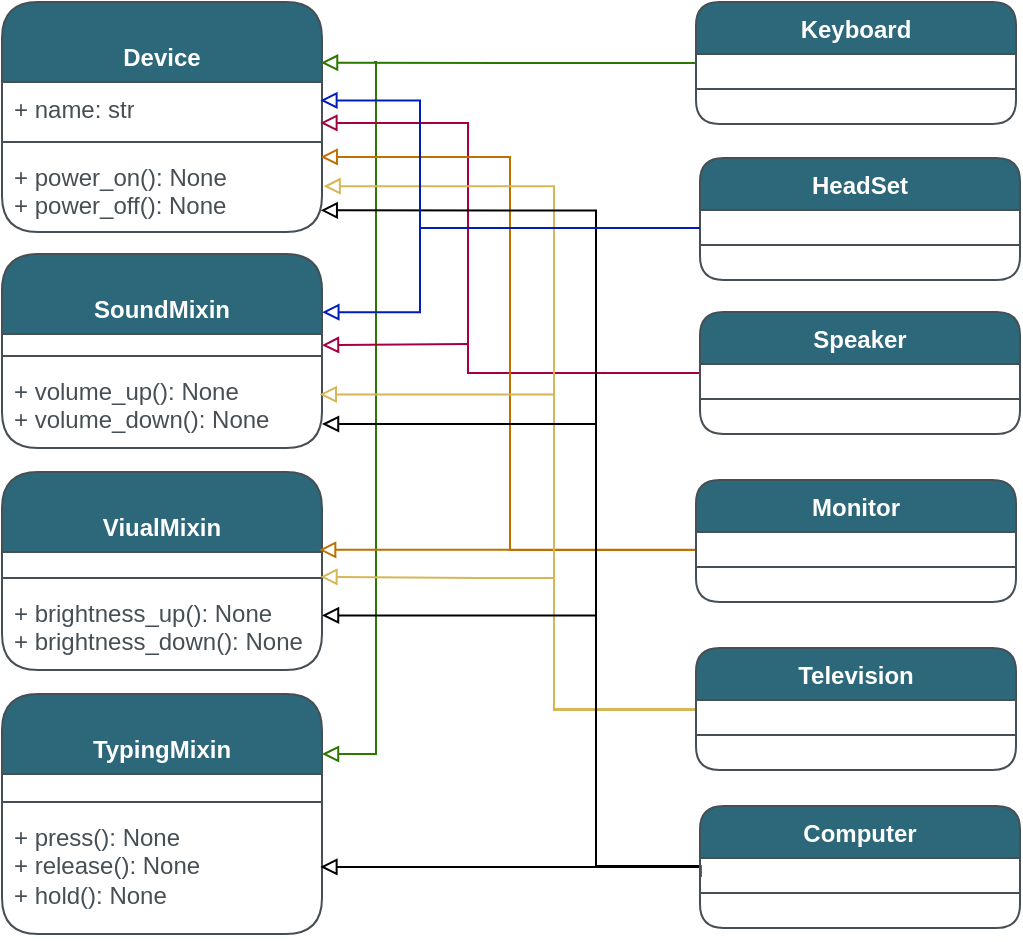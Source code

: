 <mxfile version="21.7.5" type="device">
  <diagram id="C5RBs43oDa-KdzZeNtuy" name="Page-1">
    <mxGraphModel dx="1168" dy="670" grid="0" gridSize="10" guides="1" tooltips="1" connect="1" arrows="1" fold="1" page="1" pageScale="1" pageWidth="827" pageHeight="1169" math="0" shadow="0">
      <root>
        <mxCell id="WIyWlLk6GJQsqaUBKTNV-0" />
        <mxCell id="WIyWlLk6GJQsqaUBKTNV-1" parent="WIyWlLk6GJQsqaUBKTNV-0" />
        <mxCell id="tw6A6XU--vAwcZ3afUkT-0" value="&lt;br&gt;Device" style="swimlane;fontStyle=1;align=center;verticalAlign=top;childLayout=stackLayout;horizontal=1;startSize=40;horizontalStack=0;resizeParent=1;resizeParentMax=0;resizeLast=0;collapsible=1;marginBottom=0;whiteSpace=wrap;html=1;strokeColor=#464F55;fontColor=#FFFFFF;fillColor=#2C6879;rounded=1;labelBackgroundColor=none;" parent="WIyWlLk6GJQsqaUBKTNV-1" vertex="1">
          <mxGeometry x="211" y="100" width="160" height="115" as="geometry">
            <mxRectangle x="330" y="270" width="120" height="40" as="alternateBounds" />
          </mxGeometry>
        </mxCell>
        <mxCell id="tw6A6XU--vAwcZ3afUkT-1" value="+ name: str" style="text;strokeColor=none;fillColor=none;align=left;verticalAlign=top;spacingLeft=4;spacingRight=4;overflow=hidden;rotatable=0;points=[[0,0.5],[1,0.5]];portConstraint=eastwest;whiteSpace=wrap;html=1;fontColor=#464F55;rounded=1;labelBackgroundColor=none;" parent="tw6A6XU--vAwcZ3afUkT-0" vertex="1">
          <mxGeometry y="40" width="160" height="26" as="geometry" />
        </mxCell>
        <mxCell id="tw6A6XU--vAwcZ3afUkT-2" value="" style="line;strokeWidth=1;fillColor=none;align=left;verticalAlign=middle;spacingTop=-1;spacingLeft=3;spacingRight=3;rotatable=0;labelPosition=right;points=[];portConstraint=eastwest;strokeColor=#464F55;fontColor=#1A1A1A;rounded=1;labelBackgroundColor=none;" parent="tw6A6XU--vAwcZ3afUkT-0" vertex="1">
          <mxGeometry y="66" width="160" height="8" as="geometry" />
        </mxCell>
        <mxCell id="tw6A6XU--vAwcZ3afUkT-3" value="+ power_on(): None&lt;br&gt;+ power_off(): None&lt;br&gt;" style="text;strokeColor=none;fillColor=none;align=left;verticalAlign=top;spacingLeft=4;spacingRight=4;overflow=hidden;rotatable=0;points=[[0,0.5],[1,0.5]];portConstraint=eastwest;whiteSpace=wrap;html=1;fontColor=#464F55;rounded=1;labelBackgroundColor=none;" parent="tw6A6XU--vAwcZ3afUkT-0" vertex="1">
          <mxGeometry y="74" width="160" height="41" as="geometry" />
        </mxCell>
        <mxCell id="9l6xNCogAH6y9mCGIN2j-26" style="rounded=0;orthogonalLoop=1;jettySize=auto;html=1;entryX=0.997;entryY=0.264;entryDx=0;entryDy=0;entryPerimeter=0;edgeStyle=orthogonalEdgeStyle;fillColor=#60a917;strokeColor=#2D7600;endArrow=block;endFill=0;" edge="1" parent="WIyWlLk6GJQsqaUBKTNV-1" source="KiHX8-XKrsxVyU1DHedz-0" target="tw6A6XU--vAwcZ3afUkT-0">
          <mxGeometry relative="1" as="geometry">
            <mxPoint x="371" y="131" as="targetPoint" />
            <Array as="points" />
          </mxGeometry>
        </mxCell>
        <mxCell id="9l6xNCogAH6y9mCGIN2j-27" style="rounded=0;orthogonalLoop=1;jettySize=auto;html=1;entryX=1;entryY=0.25;entryDx=0;entryDy=0;edgeStyle=orthogonalEdgeStyle;fillColor=#60a917;strokeColor=#2D7600;endArrow=block;endFill=0;" edge="1" parent="WIyWlLk6GJQsqaUBKTNV-1" target="9l6xNCogAH6y9mCGIN2j-9">
          <mxGeometry relative="1" as="geometry">
            <mxPoint x="380.714" y="179.286" as="targetPoint" />
            <mxPoint x="397" y="130" as="sourcePoint" />
            <Array as="points">
              <mxPoint x="398" y="476" />
            </Array>
          </mxGeometry>
        </mxCell>
        <mxCell id="KiHX8-XKrsxVyU1DHedz-0" value="Keyboard" style="swimlane;fontStyle=1;align=center;verticalAlign=top;childLayout=stackLayout;horizontal=1;startSize=26;horizontalStack=0;resizeParent=1;resizeParentMax=0;resizeLast=0;collapsible=1;marginBottom=0;whiteSpace=wrap;html=1;strokeColor=#464F55;fontColor=#FFFFFF;fillColor=#2C6879;rounded=1;labelBackgroundColor=none;" parent="WIyWlLk6GJQsqaUBKTNV-1" vertex="1">
          <mxGeometry x="558" y="100" width="160" height="61" as="geometry">
            <mxRectangle x="330" y="270" width="120" height="40" as="alternateBounds" />
          </mxGeometry>
        </mxCell>
        <mxCell id="KiHX8-XKrsxVyU1DHedz-2" value="" style="line;strokeWidth=1;fillColor=none;align=left;verticalAlign=middle;spacingTop=-1;spacingLeft=3;spacingRight=3;rotatable=0;labelPosition=right;points=[];portConstraint=eastwest;strokeColor=#464F55;fontColor=#1A1A1A;rounded=1;labelBackgroundColor=none;" parent="KiHX8-XKrsxVyU1DHedz-0" vertex="1">
          <mxGeometry y="26" width="160" height="35" as="geometry" />
        </mxCell>
        <mxCell id="9l6xNCogAH6y9mCGIN2j-0" value="&lt;br&gt;ViualMixin" style="swimlane;fontStyle=1;align=center;verticalAlign=top;childLayout=stackLayout;horizontal=1;startSize=40;horizontalStack=0;resizeParent=1;resizeParentMax=0;resizeLast=0;collapsible=1;marginBottom=0;whiteSpace=wrap;html=1;strokeColor=#464F55;fontColor=#FFFFFF;fillColor=#2C6879;rounded=1;labelBackgroundColor=none;" vertex="1" parent="WIyWlLk6GJQsqaUBKTNV-1">
          <mxGeometry x="211" y="335" width="160" height="99" as="geometry">
            <mxRectangle x="330" y="270" width="120" height="40" as="alternateBounds" />
          </mxGeometry>
        </mxCell>
        <mxCell id="9l6xNCogAH6y9mCGIN2j-1" value="&amp;nbsp;" style="text;strokeColor=none;fillColor=none;align=left;verticalAlign=top;spacingLeft=4;spacingRight=4;overflow=hidden;rotatable=0;points=[[0,0.5],[1,0.5]];portConstraint=eastwest;whiteSpace=wrap;html=1;fontColor=#464F55;rounded=1;labelBackgroundColor=none;" vertex="1" parent="9l6xNCogAH6y9mCGIN2j-0">
          <mxGeometry y="40" width="160" height="9" as="geometry" />
        </mxCell>
        <mxCell id="9l6xNCogAH6y9mCGIN2j-2" value="" style="line;strokeWidth=1;fillColor=none;align=left;verticalAlign=middle;spacingTop=-1;spacingLeft=3;spacingRight=3;rotatable=0;labelPosition=right;points=[];portConstraint=eastwest;strokeColor=#464F55;fontColor=#1A1A1A;rounded=1;labelBackgroundColor=none;" vertex="1" parent="9l6xNCogAH6y9mCGIN2j-0">
          <mxGeometry y="49" width="160" height="8" as="geometry" />
        </mxCell>
        <mxCell id="9l6xNCogAH6y9mCGIN2j-3" value="+ brightness_up(): None&lt;br&gt;+ brightness_down(): None" style="text;strokeColor=none;fillColor=none;align=left;verticalAlign=top;spacingLeft=4;spacingRight=4;overflow=hidden;rotatable=0;points=[[0,0.5],[1,0.5]];portConstraint=eastwest;whiteSpace=wrap;html=1;fontColor=#464F55;rounded=1;labelBackgroundColor=none;" vertex="1" parent="9l6xNCogAH6y9mCGIN2j-0">
          <mxGeometry y="57" width="160" height="42" as="geometry" />
        </mxCell>
        <mxCell id="9l6xNCogAH6y9mCGIN2j-4" value="&lt;br&gt;SoundMixin" style="swimlane;fontStyle=1;align=center;verticalAlign=top;childLayout=stackLayout;horizontal=1;startSize=40;horizontalStack=0;resizeParent=1;resizeParentMax=0;resizeLast=0;collapsible=1;marginBottom=0;whiteSpace=wrap;html=1;strokeColor=#464F55;fontColor=#FFFFFF;fillColor=#2C6879;rounded=1;labelBackgroundColor=none;" vertex="1" parent="WIyWlLk6GJQsqaUBKTNV-1">
          <mxGeometry x="211" y="226" width="160" height="97" as="geometry">
            <mxRectangle x="330" y="270" width="120" height="40" as="alternateBounds" />
          </mxGeometry>
        </mxCell>
        <mxCell id="9l6xNCogAH6y9mCGIN2j-5" value="&amp;nbsp;" style="text;strokeColor=none;fillColor=none;align=left;verticalAlign=top;spacingLeft=4;spacingRight=4;overflow=hidden;rotatable=0;points=[[0,0.5],[1,0.5]];portConstraint=eastwest;whiteSpace=wrap;html=1;fontColor=#464F55;rounded=1;labelBackgroundColor=none;" vertex="1" parent="9l6xNCogAH6y9mCGIN2j-4">
          <mxGeometry y="40" width="160" height="7" as="geometry" />
        </mxCell>
        <mxCell id="9l6xNCogAH6y9mCGIN2j-6" value="" style="line;strokeWidth=1;fillColor=none;align=left;verticalAlign=middle;spacingTop=-1;spacingLeft=3;spacingRight=3;rotatable=0;labelPosition=right;points=[];portConstraint=eastwest;strokeColor=#464F55;fontColor=#1A1A1A;rounded=1;labelBackgroundColor=none;" vertex="1" parent="9l6xNCogAH6y9mCGIN2j-4">
          <mxGeometry y="47" width="160" height="8" as="geometry" />
        </mxCell>
        <mxCell id="9l6xNCogAH6y9mCGIN2j-7" value="+ volume_up(): None&lt;br&gt;+ volume_down(): None" style="text;strokeColor=none;fillColor=none;align=left;verticalAlign=top;spacingLeft=4;spacingRight=4;overflow=hidden;rotatable=0;points=[[0,0.5],[1,0.5]];portConstraint=eastwest;whiteSpace=wrap;html=1;fontColor=#464F55;rounded=1;labelBackgroundColor=none;" vertex="1" parent="9l6xNCogAH6y9mCGIN2j-4">
          <mxGeometry y="55" width="160" height="42" as="geometry" />
        </mxCell>
        <mxCell id="9l6xNCogAH6y9mCGIN2j-9" value="&lt;br&gt;TypingMixin" style="swimlane;fontStyle=1;align=center;verticalAlign=top;childLayout=stackLayout;horizontal=1;startSize=40;horizontalStack=0;resizeParent=1;resizeParentMax=0;resizeLast=0;collapsible=1;marginBottom=0;whiteSpace=wrap;html=1;strokeColor=#464F55;fontColor=#FFFFFF;fillColor=#2C6879;rounded=1;labelBackgroundColor=none;" vertex="1" parent="WIyWlLk6GJQsqaUBKTNV-1">
          <mxGeometry x="211" y="446" width="160" height="120" as="geometry">
            <mxRectangle x="330" y="270" width="120" height="40" as="alternateBounds" />
          </mxGeometry>
        </mxCell>
        <mxCell id="9l6xNCogAH6y9mCGIN2j-10" value="&amp;nbsp;" style="text;strokeColor=none;fillColor=none;align=left;verticalAlign=top;spacingLeft=4;spacingRight=4;overflow=hidden;rotatable=0;points=[[0,0.5],[1,0.5]];portConstraint=eastwest;whiteSpace=wrap;html=1;fontColor=#464F55;rounded=1;labelBackgroundColor=none;" vertex="1" parent="9l6xNCogAH6y9mCGIN2j-9">
          <mxGeometry y="40" width="160" height="10" as="geometry" />
        </mxCell>
        <mxCell id="9l6xNCogAH6y9mCGIN2j-11" value="" style="line;strokeWidth=1;fillColor=none;align=left;verticalAlign=middle;spacingTop=-1;spacingLeft=3;spacingRight=3;rotatable=0;labelPosition=right;points=[];portConstraint=eastwest;strokeColor=#464F55;fontColor=#1A1A1A;rounded=1;labelBackgroundColor=none;" vertex="1" parent="9l6xNCogAH6y9mCGIN2j-9">
          <mxGeometry y="50" width="160" height="8" as="geometry" />
        </mxCell>
        <mxCell id="9l6xNCogAH6y9mCGIN2j-12" value="+ press(): None&lt;br&gt;+ release(): None&lt;br&gt;+ hold(): None" style="text;strokeColor=none;fillColor=none;align=left;verticalAlign=top;spacingLeft=4;spacingRight=4;overflow=hidden;rotatable=0;points=[[0,0.5],[1,0.5]];portConstraint=eastwest;whiteSpace=wrap;html=1;fontColor=#464F55;rounded=1;labelBackgroundColor=none;" vertex="1" parent="9l6xNCogAH6y9mCGIN2j-9">
          <mxGeometry y="58" width="160" height="62" as="geometry" />
        </mxCell>
        <mxCell id="9l6xNCogAH6y9mCGIN2j-29" style="rounded=0;orthogonalLoop=1;jettySize=auto;html=1;entryX=1.001;entryY=0.3;entryDx=0;entryDy=0;entryPerimeter=0;edgeStyle=orthogonalEdgeStyle;fillColor=#0050ef;strokeColor=#001DBC;endArrow=block;endFill=0;" edge="1" parent="WIyWlLk6GJQsqaUBKTNV-1" target="9l6xNCogAH6y9mCGIN2j-4">
          <mxGeometry relative="1" as="geometry">
            <mxPoint x="420" y="213" as="sourcePoint" />
            <Array as="points">
              <mxPoint x="420" y="255" />
            </Array>
          </mxGeometry>
        </mxCell>
        <mxCell id="9l6xNCogAH6y9mCGIN2j-13" value="HeadSet" style="swimlane;fontStyle=1;align=center;verticalAlign=top;childLayout=stackLayout;horizontal=1;startSize=26;horizontalStack=0;resizeParent=1;resizeParentMax=0;resizeLast=0;collapsible=1;marginBottom=0;whiteSpace=wrap;html=1;strokeColor=#464F55;fontColor=#FFFFFF;fillColor=#2C6879;rounded=1;labelBackgroundColor=none;" vertex="1" parent="WIyWlLk6GJQsqaUBKTNV-1">
          <mxGeometry x="560" y="178" width="160" height="61" as="geometry">
            <mxRectangle x="330" y="270" width="120" height="40" as="alternateBounds" />
          </mxGeometry>
        </mxCell>
        <mxCell id="9l6xNCogAH6y9mCGIN2j-14" value="" style="line;strokeWidth=1;fillColor=none;align=left;verticalAlign=middle;spacingTop=-1;spacingLeft=3;spacingRight=3;rotatable=0;labelPosition=right;points=[];portConstraint=eastwest;strokeColor=#464F55;fontColor=#1A1A1A;rounded=1;labelBackgroundColor=none;" vertex="1" parent="9l6xNCogAH6y9mCGIN2j-13">
          <mxGeometry y="26" width="160" height="35" as="geometry" />
        </mxCell>
        <mxCell id="9l6xNCogAH6y9mCGIN2j-30" style="rounded=0;orthogonalLoop=1;jettySize=auto;html=1;entryX=0.995;entryY=0.788;entryDx=0;entryDy=0;entryPerimeter=0;exitX=0;exitY=0.5;exitDx=0;exitDy=0;edgeStyle=orthogonalEdgeStyle;fillColor=#d80073;strokeColor=#A50040;endArrow=block;endFill=0;" edge="1" parent="WIyWlLk6GJQsqaUBKTNV-1" source="9l6xNCogAH6y9mCGIN2j-15" target="tw6A6XU--vAwcZ3afUkT-1">
          <mxGeometry relative="1" as="geometry">
            <Array as="points">
              <mxPoint x="444" y="286" />
              <mxPoint x="444" y="161" />
            </Array>
          </mxGeometry>
        </mxCell>
        <mxCell id="9l6xNCogAH6y9mCGIN2j-31" style="rounded=0;orthogonalLoop=1;jettySize=auto;html=1;entryX=1.006;entryY=0.169;entryDx=0;entryDy=0;entryPerimeter=0;edgeStyle=orthogonalEdgeStyle;fillColor=#d80073;strokeColor=#A50040;endArrow=block;endFill=0;" edge="1" parent="WIyWlLk6GJQsqaUBKTNV-1">
          <mxGeometry relative="1" as="geometry">
            <mxPoint x="444" y="271" as="sourcePoint" />
            <mxPoint x="371.0" y="271.563" as="targetPoint" />
            <Array as="points">
              <mxPoint x="443.04" y="271.38" />
              <mxPoint x="424.04" y="271.38" />
            </Array>
          </mxGeometry>
        </mxCell>
        <mxCell id="9l6xNCogAH6y9mCGIN2j-15" value="Speaker" style="swimlane;fontStyle=1;align=center;verticalAlign=top;childLayout=stackLayout;horizontal=1;startSize=26;horizontalStack=0;resizeParent=1;resizeParentMax=0;resizeLast=0;collapsible=1;marginBottom=0;whiteSpace=wrap;html=1;strokeColor=#464F55;fontColor=#FFFFFF;fillColor=#2C6879;rounded=1;labelBackgroundColor=none;" vertex="1" parent="WIyWlLk6GJQsqaUBKTNV-1">
          <mxGeometry x="560" y="255" width="160" height="61" as="geometry">
            <mxRectangle x="330" y="270" width="120" height="40" as="alternateBounds" />
          </mxGeometry>
        </mxCell>
        <mxCell id="9l6xNCogAH6y9mCGIN2j-16" value="" style="line;strokeWidth=1;fillColor=none;align=left;verticalAlign=middle;spacingTop=-1;spacingLeft=3;spacingRight=3;rotatable=0;labelPosition=right;points=[];portConstraint=eastwest;strokeColor=#464F55;fontColor=#1A1A1A;rounded=1;labelBackgroundColor=none;" vertex="1" parent="9l6xNCogAH6y9mCGIN2j-15">
          <mxGeometry y="26" width="160" height="35" as="geometry" />
        </mxCell>
        <mxCell id="9l6xNCogAH6y9mCGIN2j-32" style="rounded=0;orthogonalLoop=1;jettySize=auto;html=1;entryX=0.996;entryY=0.085;entryDx=0;entryDy=0;entryPerimeter=0;exitX=0;exitY=0.5;exitDx=0;exitDy=0;edgeStyle=orthogonalEdgeStyle;fillColor=#f0a30a;strokeColor=#BD7000;endArrow=block;endFill=0;" edge="1" parent="WIyWlLk6GJQsqaUBKTNV-1" source="9l6xNCogAH6y9mCGIN2j-17" target="tw6A6XU--vAwcZ3afUkT-3">
          <mxGeometry relative="1" as="geometry">
            <Array as="points">
              <mxPoint x="558" y="374" />
              <mxPoint x="465" y="374" />
              <mxPoint x="465" y="178" />
            </Array>
          </mxGeometry>
        </mxCell>
        <mxCell id="9l6xNCogAH6y9mCGIN2j-33" style="rounded=0;orthogonalLoop=1;jettySize=auto;html=1;entryX=0.991;entryY=0.393;entryDx=0;entryDy=0;entryPerimeter=0;edgeStyle=orthogonalEdgeStyle;fillColor=#f0a30a;strokeColor=#BD7000;endArrow=block;endFill=0;" edge="1" parent="WIyWlLk6GJQsqaUBKTNV-1" source="9l6xNCogAH6y9mCGIN2j-17" target="9l6xNCogAH6y9mCGIN2j-0">
          <mxGeometry relative="1" as="geometry">
            <mxPoint x="371" y="368" as="targetPoint" />
            <Array as="points">
              <mxPoint x="464" y="373" />
            </Array>
          </mxGeometry>
        </mxCell>
        <mxCell id="9l6xNCogAH6y9mCGIN2j-17" value="Monitor" style="swimlane;fontStyle=1;align=center;verticalAlign=top;childLayout=stackLayout;horizontal=1;startSize=26;horizontalStack=0;resizeParent=1;resizeParentMax=0;resizeLast=0;collapsible=1;marginBottom=0;whiteSpace=wrap;html=1;strokeColor=#464F55;fontColor=#FFFFFF;fillColor=#2C6879;rounded=1;labelBackgroundColor=none;" vertex="1" parent="WIyWlLk6GJQsqaUBKTNV-1">
          <mxGeometry x="558" y="339" width="160" height="61" as="geometry">
            <mxRectangle x="330" y="270" width="120" height="40" as="alternateBounds" />
          </mxGeometry>
        </mxCell>
        <mxCell id="9l6xNCogAH6y9mCGIN2j-18" value="" style="line;strokeWidth=1;fillColor=none;align=left;verticalAlign=middle;spacingTop=-1;spacingLeft=3;spacingRight=3;rotatable=0;labelPosition=right;points=[];portConstraint=eastwest;strokeColor=#464F55;fontColor=#1A1A1A;rounded=1;labelBackgroundColor=none;" vertex="1" parent="9l6xNCogAH6y9mCGIN2j-17">
          <mxGeometry y="26" width="160" height="35" as="geometry" />
        </mxCell>
        <mxCell id="9l6xNCogAH6y9mCGIN2j-34" style="rounded=0;orthogonalLoop=1;jettySize=auto;html=1;exitX=0;exitY=0.5;exitDx=0;exitDy=0;entryX=1.005;entryY=0.442;entryDx=0;entryDy=0;entryPerimeter=0;edgeStyle=orthogonalEdgeStyle;fillColor=#fff2cc;gradientColor=#ffd966;strokeColor=#d6b656;endArrow=block;endFill=0;" edge="1" parent="WIyWlLk6GJQsqaUBKTNV-1" source="9l6xNCogAH6y9mCGIN2j-19" target="tw6A6XU--vAwcZ3afUkT-3">
          <mxGeometry relative="1" as="geometry">
            <Array as="points">
              <mxPoint x="487" y="454" />
              <mxPoint x="487" y="192" />
            </Array>
          </mxGeometry>
        </mxCell>
        <mxCell id="9l6xNCogAH6y9mCGIN2j-35" style="rounded=0;orthogonalLoop=1;jettySize=auto;html=1;entryX=0.995;entryY=0.427;entryDx=0;entryDy=0;entryPerimeter=0;edgeStyle=orthogonalEdgeStyle;fillColor=#fff2cc;gradientColor=#ffd966;strokeColor=#d6b656;endArrow=block;endFill=0;" edge="1" parent="WIyWlLk6GJQsqaUBKTNV-1" target="9l6xNCogAH6y9mCGIN2j-2">
          <mxGeometry relative="1" as="geometry">
            <mxPoint x="487" y="388" as="sourcePoint" />
            <Array as="points">
              <mxPoint x="450" y="388" />
            </Array>
          </mxGeometry>
        </mxCell>
        <mxCell id="9l6xNCogAH6y9mCGIN2j-36" style="rounded=0;orthogonalLoop=1;jettySize=auto;html=1;entryX=0.993;entryY=0.494;entryDx=0;entryDy=0;entryPerimeter=0;exitX=0;exitY=0.5;exitDx=0;exitDy=0;edgeStyle=orthogonalEdgeStyle;fillColor=#fff2cc;gradientColor=#ffd966;strokeColor=#d6b656;endArrow=block;endFill=0;" edge="1" parent="WIyWlLk6GJQsqaUBKTNV-1">
          <mxGeometry relative="1" as="geometry">
            <mxPoint x="558" y="472.76" as="sourcePoint" />
            <mxPoint x="369.88" y="296.212" as="targetPoint" />
            <Array as="points">
              <mxPoint x="558" y="454" />
              <mxPoint x="487" y="454" />
              <mxPoint x="487" y="296" />
            </Array>
          </mxGeometry>
        </mxCell>
        <mxCell id="9l6xNCogAH6y9mCGIN2j-19" value="Television" style="swimlane;fontStyle=1;align=center;verticalAlign=top;childLayout=stackLayout;horizontal=1;startSize=26;horizontalStack=0;resizeParent=1;resizeParentMax=0;resizeLast=0;collapsible=1;marginBottom=0;whiteSpace=wrap;html=1;strokeColor=#464F55;fontColor=#FFFFFF;fillColor=#2C6879;rounded=1;labelBackgroundColor=none;" vertex="1" parent="WIyWlLk6GJQsqaUBKTNV-1">
          <mxGeometry x="558" y="423" width="160" height="61" as="geometry">
            <mxRectangle x="330" y="270" width="120" height="40" as="alternateBounds" />
          </mxGeometry>
        </mxCell>
        <mxCell id="9l6xNCogAH6y9mCGIN2j-20" value="" style="line;strokeWidth=1;fillColor=none;align=left;verticalAlign=middle;spacingTop=-1;spacingLeft=3;spacingRight=3;rotatable=0;labelPosition=right;points=[];portConstraint=eastwest;strokeColor=#464F55;fontColor=#1A1A1A;rounded=1;labelBackgroundColor=none;" vertex="1" parent="9l6xNCogAH6y9mCGIN2j-19">
          <mxGeometry y="26" width="160" height="35" as="geometry" />
        </mxCell>
        <mxCell id="9l6xNCogAH6y9mCGIN2j-37" style="rounded=0;orthogonalLoop=1;jettySize=auto;html=1;entryX=0.996;entryY=0.736;entryDx=0;entryDy=0;entryPerimeter=0;exitX=0;exitY=0.5;exitDx=0;exitDy=0;edgeStyle=orthogonalEdgeStyle;endArrow=block;endFill=0;" edge="1" parent="WIyWlLk6GJQsqaUBKTNV-1" source="9l6xNCogAH6y9mCGIN2j-21" target="tw6A6XU--vAwcZ3afUkT-3">
          <mxGeometry relative="1" as="geometry">
            <Array as="points">
              <mxPoint x="508" y="533" />
              <mxPoint x="508" y="204" />
            </Array>
          </mxGeometry>
        </mxCell>
        <mxCell id="9l6xNCogAH6y9mCGIN2j-38" style="rounded=0;orthogonalLoop=1;jettySize=auto;html=1;exitX=0;exitY=0.5;exitDx=0;exitDy=0;entryX=0.998;entryY=0.605;entryDx=0;entryDy=0;entryPerimeter=0;edgeStyle=orthogonalEdgeStyle;endArrow=block;endFill=0;" edge="1" parent="WIyWlLk6GJQsqaUBKTNV-1">
          <mxGeometry relative="1" as="geometry">
            <mxPoint x="560.32" y="537.5" as="sourcePoint" />
            <mxPoint x="371.0" y="311.41" as="targetPoint" />
            <Array as="points">
              <mxPoint x="560" y="532" />
              <mxPoint x="508" y="532" />
              <mxPoint x="508" y="311" />
              <mxPoint x="371" y="311" />
            </Array>
          </mxGeometry>
        </mxCell>
        <mxCell id="9l6xNCogAH6y9mCGIN2j-39" style="rounded=0;orthogonalLoop=1;jettySize=auto;html=1;entryX=1;entryY=0.35;entryDx=0;entryDy=0;entryPerimeter=0;exitX=0;exitY=0.5;exitDx=0;exitDy=0;edgeStyle=orthogonalEdgeStyle;endArrow=block;endFill=0;" edge="1" parent="WIyWlLk6GJQsqaUBKTNV-1" source="9l6xNCogAH6y9mCGIN2j-21" target="9l6xNCogAH6y9mCGIN2j-3">
          <mxGeometry relative="1" as="geometry">
            <Array as="points">
              <mxPoint x="508" y="533" />
              <mxPoint x="508" y="407" />
            </Array>
          </mxGeometry>
        </mxCell>
        <mxCell id="9l6xNCogAH6y9mCGIN2j-43" style="edgeStyle=orthogonalEdgeStyle;rounded=0;orthogonalLoop=1;jettySize=auto;html=1;entryX=0.995;entryY=0.459;entryDx=0;entryDy=0;entryPerimeter=0;endArrow=block;endFill=0;" edge="1" parent="WIyWlLk6GJQsqaUBKTNV-1" source="9l6xNCogAH6y9mCGIN2j-21" target="9l6xNCogAH6y9mCGIN2j-12">
          <mxGeometry relative="1" as="geometry" />
        </mxCell>
        <mxCell id="9l6xNCogAH6y9mCGIN2j-21" value="Computer" style="swimlane;fontStyle=1;align=center;verticalAlign=top;childLayout=stackLayout;horizontal=1;startSize=26;horizontalStack=0;resizeParent=1;resizeParentMax=0;resizeLast=0;collapsible=1;marginBottom=0;whiteSpace=wrap;html=1;strokeColor=#464F55;fontColor=#FFFFFF;fillColor=#2C6879;rounded=1;labelBackgroundColor=none;" vertex="1" parent="WIyWlLk6GJQsqaUBKTNV-1">
          <mxGeometry x="560" y="502" width="160" height="61" as="geometry">
            <mxRectangle x="330" y="270" width="120" height="40" as="alternateBounds" />
          </mxGeometry>
        </mxCell>
        <mxCell id="9l6xNCogAH6y9mCGIN2j-22" value="" style="line;strokeWidth=1;fillColor=none;align=left;verticalAlign=middle;spacingTop=-1;spacingLeft=3;spacingRight=3;rotatable=0;labelPosition=right;points=[];portConstraint=eastwest;strokeColor=#464F55;fontColor=#1A1A1A;rounded=1;labelBackgroundColor=none;" vertex="1" parent="9l6xNCogAH6y9mCGIN2j-21">
          <mxGeometry y="26" width="160" height="35" as="geometry" />
        </mxCell>
        <mxCell id="9l6xNCogAH6y9mCGIN2j-28" style="rounded=0;orthogonalLoop=1;jettySize=auto;html=1;entryX=0.995;entryY=0.355;entryDx=0;entryDy=0;entryPerimeter=0;edgeStyle=orthogonalEdgeStyle;fillColor=#0050ef;strokeColor=#001DBC;endArrow=block;endFill=0;" edge="1" parent="WIyWlLk6GJQsqaUBKTNV-1" target="tw6A6XU--vAwcZ3afUkT-1">
          <mxGeometry relative="1" as="geometry">
            <mxPoint x="560" y="213" as="sourcePoint" />
            <Array as="points">
              <mxPoint x="420" y="213" />
              <mxPoint x="420" y="149" />
            </Array>
          </mxGeometry>
        </mxCell>
      </root>
    </mxGraphModel>
  </diagram>
</mxfile>

